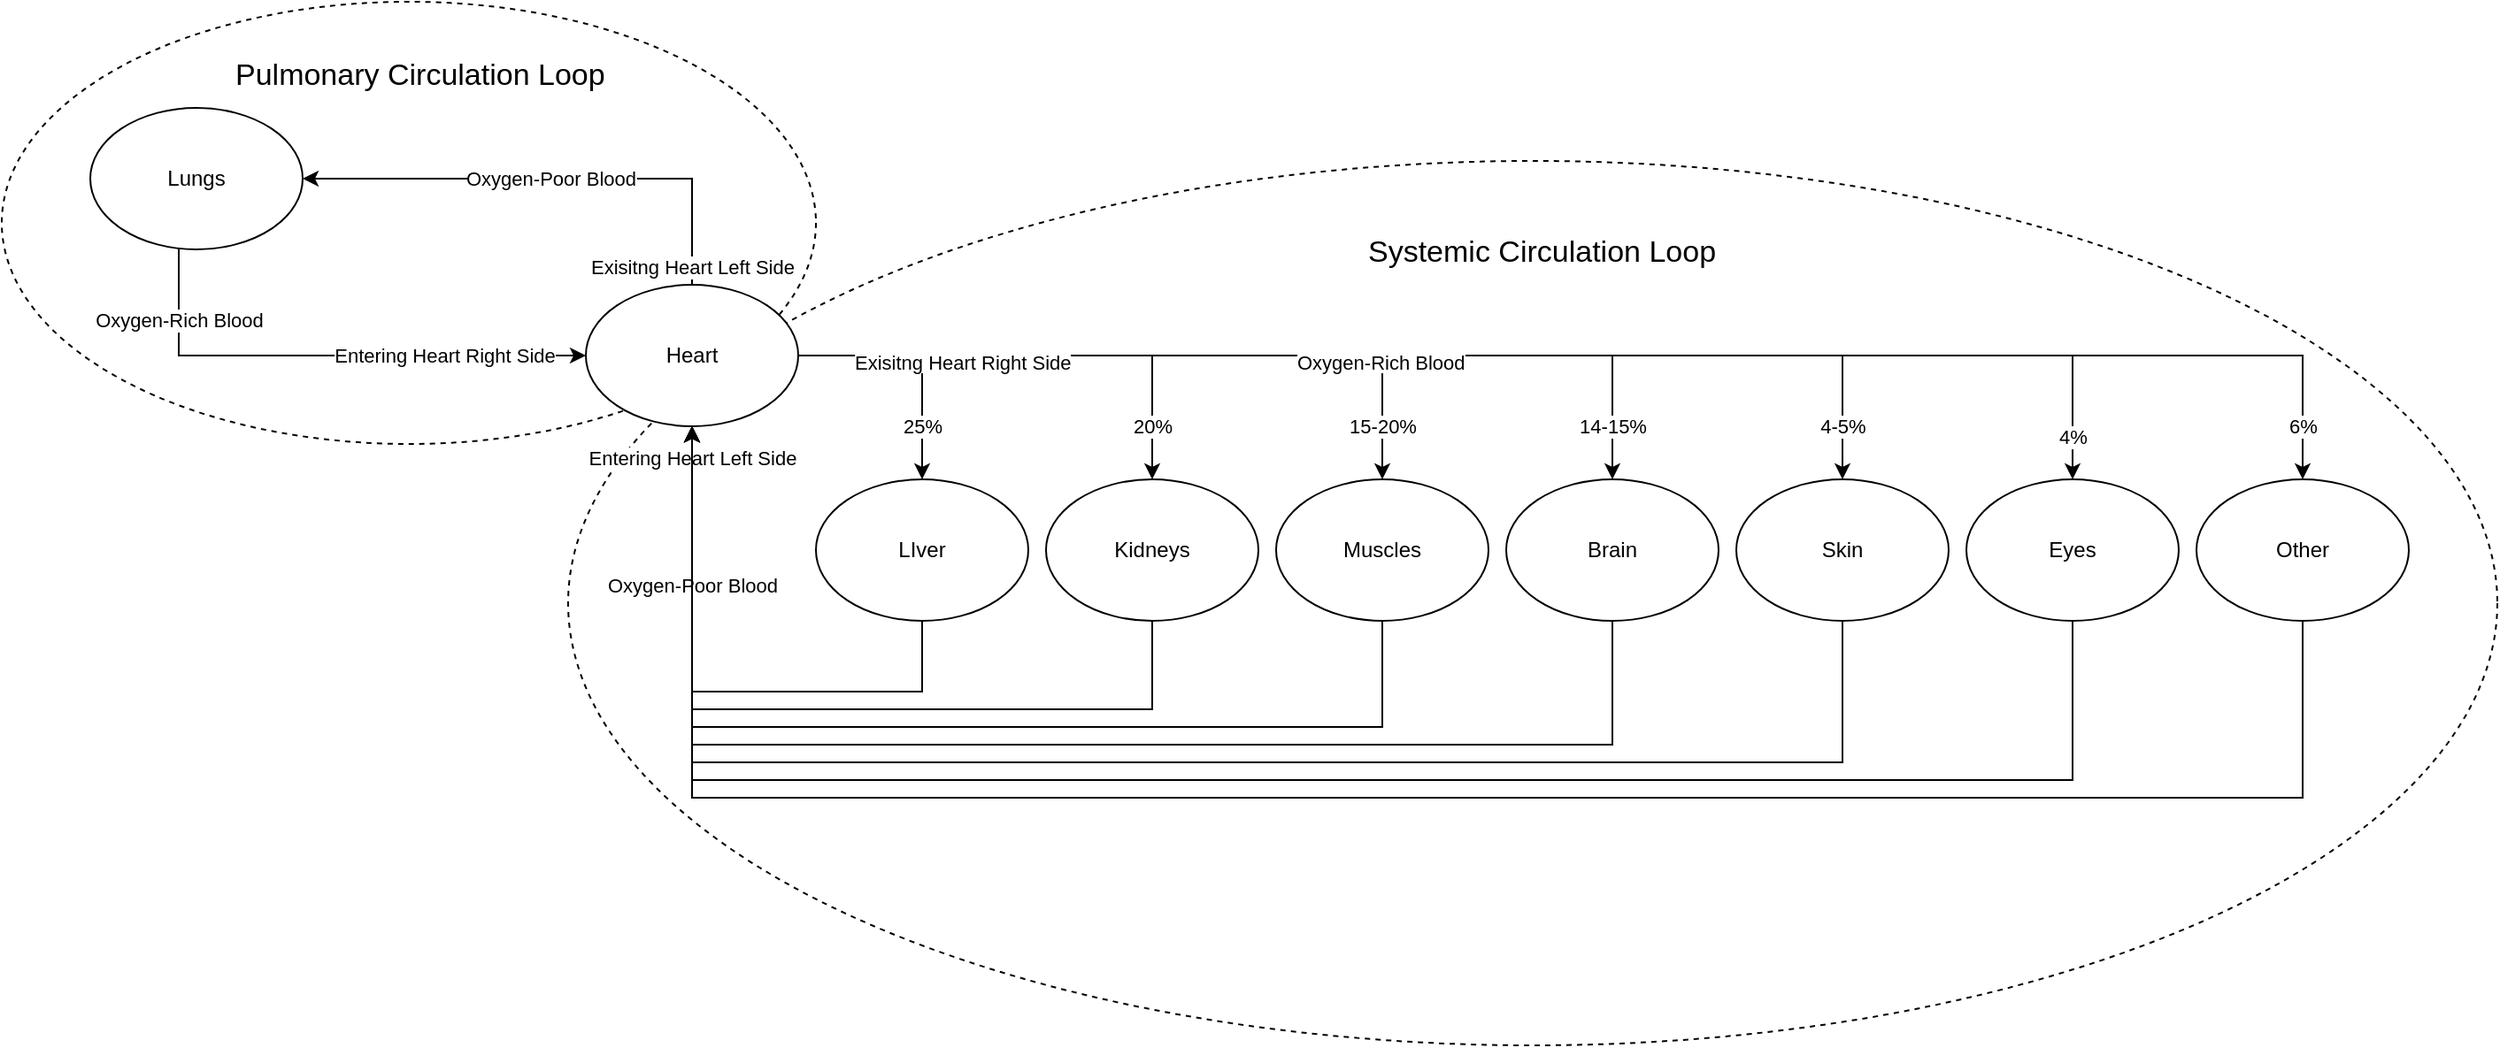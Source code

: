<mxfile version="27.0.5">
  <diagram name="Page-1" id="CE4jEMbM0nliWhfG_-so">
    <mxGraphModel dx="1426" dy="846" grid="1" gridSize="10" guides="1" tooltips="1" connect="1" arrows="1" fold="1" page="1" pageScale="1" pageWidth="850" pageHeight="1100" math="0" shadow="0">
      <root>
        <mxCell id="0" />
        <mxCell id="1" parent="0" />
        <mxCell id="c7JsC_-ocjtzcRyKU20d-22" value="" style="ellipse;whiteSpace=wrap;html=1;fillColor=none;dashed=1;" parent="1" vertex="1">
          <mxGeometry x="370" y="260" width="1090" height="500" as="geometry" />
        </mxCell>
        <mxCell id="c7JsC_-ocjtzcRyKU20d-21" value="" style="ellipse;whiteSpace=wrap;html=1;fillColor=none;dashed=1;" parent="1" vertex="1">
          <mxGeometry x="50" y="170" width="460" height="250" as="geometry" />
        </mxCell>
        <mxCell id="c7JsC_-ocjtzcRyKU20d-27" value="&lt;span style=&quot;color: rgb(0, 0, 0); font-family: Helvetica; font-size: 11px; font-style: normal; font-variant-ligatures: normal; font-variant-caps: normal; font-weight: 400; letter-spacing: normal; orphans: 2; text-align: center; text-indent: 0px; text-transform: none; widows: 2; word-spacing: 0px; -webkit-text-stroke-width: 0px; white-space: nowrap; background-color: rgb(255, 255, 255); text-decoration-thickness: initial; text-decoration-style: initial; text-decoration-color: initial; display: inline !important; float: none;&quot;&gt;Oxygen-Rich Blood&lt;/span&gt;" style="edgeStyle=orthogonalEdgeStyle;rounded=0;orthogonalLoop=1;jettySize=auto;html=1;entryX=0;entryY=0.5;entryDx=0;entryDy=0;" parent="1" source="c7JsC_-ocjtzcRyKU20d-1" target="c7JsC_-ocjtzcRyKU20d-2" edge="1">
          <mxGeometry x="-0.721" relative="1" as="geometry">
            <Array as="points">
              <mxPoint x="150" y="370" />
            </Array>
            <mxPoint as="offset" />
          </mxGeometry>
        </mxCell>
        <mxCell id="Gt7m7xB6mIpf4kIwqGAb-15" value="Entering Heart Right Side" style="edgeLabel;html=1;align=center;verticalAlign=middle;resizable=0;points=[];" vertex="1" connectable="0" parent="c7JsC_-ocjtzcRyKU20d-27">
          <mxGeometry x="0.539" y="-4" relative="1" as="geometry">
            <mxPoint x="-13" y="-4" as="offset" />
          </mxGeometry>
        </mxCell>
        <mxCell id="c7JsC_-ocjtzcRyKU20d-1" value="Lungs" style="ellipse;whiteSpace=wrap;html=1;" parent="1" vertex="1">
          <mxGeometry x="100" y="230" width="120" height="80" as="geometry" />
        </mxCell>
        <mxCell id="c7JsC_-ocjtzcRyKU20d-39" style="edgeStyle=orthogonalEdgeStyle;rounded=0;orthogonalLoop=1;jettySize=auto;html=1;entryX=0.5;entryY=1;entryDx=0;entryDy=0;exitX=0.5;exitY=1;exitDx=0;exitDy=0;" parent="1" source="c7JsC_-ocjtzcRyKU20d-5" target="c7JsC_-ocjtzcRyKU20d-2" edge="1">
          <mxGeometry relative="1" as="geometry">
            <Array as="points">
              <mxPoint x="960" y="590" />
              <mxPoint x="440" y="590" />
            </Array>
          </mxGeometry>
        </mxCell>
        <mxCell id="c7JsC_-ocjtzcRyKU20d-5" value="Brain" style="ellipse;whiteSpace=wrap;html=1;" parent="1" vertex="1">
          <mxGeometry x="900" y="440" width="120" height="80" as="geometry" />
        </mxCell>
        <mxCell id="c7JsC_-ocjtzcRyKU20d-40" style="edgeStyle=orthogonalEdgeStyle;rounded=0;orthogonalLoop=1;jettySize=auto;html=1;entryX=0.5;entryY=1;entryDx=0;entryDy=0;exitX=0.5;exitY=1;exitDx=0;exitDy=0;" parent="1" source="c7JsC_-ocjtzcRyKU20d-10" target="c7JsC_-ocjtzcRyKU20d-2" edge="1">
          <mxGeometry relative="1" as="geometry">
            <Array as="points">
              <mxPoint x="1090" y="600" />
              <mxPoint x="440" y="600" />
            </Array>
          </mxGeometry>
        </mxCell>
        <mxCell id="c7JsC_-ocjtzcRyKU20d-10" value="Skin" style="ellipse;whiteSpace=wrap;html=1;" parent="1" vertex="1">
          <mxGeometry x="1030" y="440" width="120" height="80" as="geometry" />
        </mxCell>
        <mxCell id="c7JsC_-ocjtzcRyKU20d-41" style="edgeStyle=orthogonalEdgeStyle;rounded=0;orthogonalLoop=1;jettySize=auto;html=1;entryX=0.5;entryY=1;entryDx=0;entryDy=0;exitX=0.5;exitY=1;exitDx=0;exitDy=0;" parent="1" source="c7JsC_-ocjtzcRyKU20d-11" target="c7JsC_-ocjtzcRyKU20d-2" edge="1">
          <mxGeometry relative="1" as="geometry">
            <Array as="points">
              <mxPoint x="1220" y="610" />
              <mxPoint x="440" y="610" />
            </Array>
          </mxGeometry>
        </mxCell>
        <mxCell id="c7JsC_-ocjtzcRyKU20d-11" value="Eyes" style="ellipse;whiteSpace=wrap;html=1;" parent="1" vertex="1">
          <mxGeometry x="1160" y="440" width="120" height="80" as="geometry" />
        </mxCell>
        <mxCell id="c7JsC_-ocjtzcRyKU20d-38" style="edgeStyle=orthogonalEdgeStyle;rounded=0;orthogonalLoop=1;jettySize=auto;html=1;entryX=0.5;entryY=1;entryDx=0;entryDy=0;exitX=0.5;exitY=1;exitDx=0;exitDy=0;" parent="1" source="c7JsC_-ocjtzcRyKU20d-12" target="c7JsC_-ocjtzcRyKU20d-2" edge="1">
          <mxGeometry relative="1" as="geometry">
            <Array as="points">
              <mxPoint x="830" y="580" />
              <mxPoint x="440" y="580" />
            </Array>
          </mxGeometry>
        </mxCell>
        <mxCell id="c7JsC_-ocjtzcRyKU20d-12" value="Muscles" style="ellipse;whiteSpace=wrap;html=1;" parent="1" vertex="1">
          <mxGeometry x="770" y="440" width="120" height="80" as="geometry" />
        </mxCell>
        <mxCell id="c7JsC_-ocjtzcRyKU20d-36" style="edgeStyle=orthogonalEdgeStyle;rounded=0;orthogonalLoop=1;jettySize=auto;html=1;entryX=0.5;entryY=1;entryDx=0;entryDy=0;" parent="1" source="c7JsC_-ocjtzcRyKU20d-13" target="c7JsC_-ocjtzcRyKU20d-2" edge="1">
          <mxGeometry relative="1" as="geometry">
            <Array as="points">
              <mxPoint x="700" y="570" />
              <mxPoint x="440" y="570" />
            </Array>
          </mxGeometry>
        </mxCell>
        <mxCell id="c7JsC_-ocjtzcRyKU20d-13" value="Kidneys" style="ellipse;whiteSpace=wrap;html=1;" parent="1" vertex="1">
          <mxGeometry x="640" y="440" width="120" height="80" as="geometry" />
        </mxCell>
        <mxCell id="c7JsC_-ocjtzcRyKU20d-37" value="Oxygen-Poor Blood" style="edgeStyle=orthogonalEdgeStyle;rounded=0;orthogonalLoop=1;jettySize=auto;html=1;entryX=0.5;entryY=1;entryDx=0;entryDy=0;exitX=0.5;exitY=1;exitDx=0;exitDy=0;" parent="1" source="c7JsC_-ocjtzcRyKU20d-14" target="c7JsC_-ocjtzcRyKU20d-2" edge="1">
          <mxGeometry x="0.438" relative="1" as="geometry">
            <Array as="points">
              <mxPoint x="570" y="560" />
              <mxPoint x="440" y="560" />
            </Array>
            <mxPoint as="offset" />
          </mxGeometry>
        </mxCell>
        <mxCell id="Gt7m7xB6mIpf4kIwqGAb-14" value="Entering Heart Left Side" style="edgeLabel;html=1;align=center;verticalAlign=middle;resizable=0;points=[];" vertex="1" connectable="0" parent="c7JsC_-ocjtzcRyKU20d-37">
          <mxGeometry x="0.887" relative="1" as="geometry">
            <mxPoint as="offset" />
          </mxGeometry>
        </mxCell>
        <mxCell id="c7JsC_-ocjtzcRyKU20d-14" value="LIver" style="ellipse;whiteSpace=wrap;html=1;" parent="1" vertex="1">
          <mxGeometry x="510" y="440" width="120" height="80" as="geometry" />
        </mxCell>
        <mxCell id="c7JsC_-ocjtzcRyKU20d-29" value="20%" style="edgeStyle=orthogonalEdgeStyle;rounded=0;orthogonalLoop=1;jettySize=auto;html=1;entryX=0.5;entryY=0;entryDx=0;entryDy=0;" parent="1" source="c7JsC_-ocjtzcRyKU20d-2" target="c7JsC_-ocjtzcRyKU20d-13" edge="1">
          <mxGeometry x="0.778" relative="1" as="geometry">
            <mxPoint as="offset" />
          </mxGeometry>
        </mxCell>
        <mxCell id="c7JsC_-ocjtzcRyKU20d-30" value="25%" style="edgeStyle=orthogonalEdgeStyle;rounded=0;orthogonalLoop=1;jettySize=auto;html=1;entryX=0.5;entryY=0;entryDx=0;entryDy=0;" parent="1" source="c7JsC_-ocjtzcRyKU20d-2" target="c7JsC_-ocjtzcRyKU20d-14" edge="1">
          <mxGeometry x="0.571" relative="1" as="geometry">
            <mxPoint as="offset" />
          </mxGeometry>
        </mxCell>
        <mxCell id="c7JsC_-ocjtzcRyKU20d-31" value="15-20%" style="edgeStyle=orthogonalEdgeStyle;rounded=0;orthogonalLoop=1;jettySize=auto;html=1;entryX=0.5;entryY=0;entryDx=0;entryDy=0;" parent="1" source="c7JsC_-ocjtzcRyKU20d-2" target="c7JsC_-ocjtzcRyKU20d-12" edge="1">
          <mxGeometry x="0.85" relative="1" as="geometry">
            <mxPoint as="offset" />
          </mxGeometry>
        </mxCell>
        <mxCell id="c7JsC_-ocjtzcRyKU20d-32" value="14-15%" style="edgeStyle=orthogonalEdgeStyle;rounded=0;orthogonalLoop=1;jettySize=auto;html=1;" parent="1" source="c7JsC_-ocjtzcRyKU20d-2" target="c7JsC_-ocjtzcRyKU20d-5" edge="1">
          <mxGeometry x="0.887" relative="1" as="geometry">
            <mxPoint as="offset" />
          </mxGeometry>
        </mxCell>
        <mxCell id="c7JsC_-ocjtzcRyKU20d-33" value="4-5%" style="edgeStyle=orthogonalEdgeStyle;rounded=0;orthogonalLoop=1;jettySize=auto;html=1;entryX=0.5;entryY=0;entryDx=0;entryDy=0;" parent="1" source="c7JsC_-ocjtzcRyKU20d-2" target="c7JsC_-ocjtzcRyKU20d-10" edge="1">
          <mxGeometry x="0.909" relative="1" as="geometry">
            <mxPoint as="offset" />
          </mxGeometry>
        </mxCell>
        <mxCell id="c7JsC_-ocjtzcRyKU20d-34" value="4%" style="edgeStyle=orthogonalEdgeStyle;rounded=0;orthogonalLoop=1;jettySize=auto;html=1;entryX=0.5;entryY=0;entryDx=0;entryDy=0;" parent="1" source="Gt7m7xB6mIpf4kIwqGAb-20" target="c7JsC_-ocjtzcRyKU20d-11" edge="1">
          <mxGeometry x="0.924" relative="1" as="geometry">
            <mxPoint as="offset" />
          </mxGeometry>
        </mxCell>
        <mxCell id="c7JsC_-ocjtzcRyKU20d-42" value="Oxygen-Poor Blood" style="edgeStyle=orthogonalEdgeStyle;rounded=0;orthogonalLoop=1;jettySize=auto;html=1;entryX=1;entryY=0.5;entryDx=0;entryDy=0;exitX=0.5;exitY=0;exitDx=0;exitDy=0;" parent="1" source="c7JsC_-ocjtzcRyKU20d-2" target="c7JsC_-ocjtzcRyKU20d-1" edge="1">
          <mxGeometry relative="1" as="geometry" />
        </mxCell>
        <mxCell id="Gt7m7xB6mIpf4kIwqGAb-16" value="Exisitng Heart Left Side" style="edgeLabel;html=1;align=center;verticalAlign=middle;resizable=0;points=[];" vertex="1" connectable="0" parent="c7JsC_-ocjtzcRyKU20d-42">
          <mxGeometry x="-0.836" relative="1" as="geometry">
            <mxPoint y="13" as="offset" />
          </mxGeometry>
        </mxCell>
        <mxCell id="Gt7m7xB6mIpf4kIwqGAb-25" value="6%" style="edgeStyle=orthogonalEdgeStyle;rounded=0;orthogonalLoop=1;jettySize=auto;html=1;entryX=0.5;entryY=0;entryDx=0;entryDy=0;" edge="1" parent="1" source="c7JsC_-ocjtzcRyKU20d-2" target="Gt7m7xB6mIpf4kIwqGAb-24">
          <mxGeometry x="0.935" relative="1" as="geometry">
            <mxPoint as="offset" />
          </mxGeometry>
        </mxCell>
        <mxCell id="c7JsC_-ocjtzcRyKU20d-2" value="Heart" style="ellipse;whiteSpace=wrap;html=1;" parent="1" vertex="1">
          <mxGeometry x="380" y="330" width="120" height="80" as="geometry" />
        </mxCell>
        <mxCell id="c7JsC_-ocjtzcRyKU20d-23" value="Systemic Circulation Loop" style="text;fontColor=default;whiteSpace=wrap;html=1;fontSize=17;" parent="1" vertex="1">
          <mxGeometry x="820" y="295" width="200" height="35" as="geometry" />
        </mxCell>
        <mxCell id="c7JsC_-ocjtzcRyKU20d-43" value="Pulmonary Circulation Loop" style="text;fontColor=default;whiteSpace=wrap;html=1;fontSize=17;" parent="1" vertex="1">
          <mxGeometry x="180" y="195" width="230" height="35" as="geometry" />
        </mxCell>
        <mxCell id="Gt7m7xB6mIpf4kIwqGAb-17" value="&lt;span style=&quot;color: rgb(0, 0, 0); font-family: Helvetica; font-size: 11px; font-style: normal; font-variant-ligatures: normal; font-variant-caps: normal; font-weight: 400; letter-spacing: normal; orphans: 2; text-align: center; text-indent: 0px; text-transform: none; widows: 2; word-spacing: 0px; -webkit-text-stroke-width: 0px; white-space: nowrap; background-color: rgb(255, 255, 255); text-decoration-thickness: initial; text-decoration-style: initial; text-decoration-color: initial; display: inline !important; float: none;&quot;&gt;Oxygen-Rich Blood&lt;/span&gt;" style="text;whiteSpace=wrap;html=1;" vertex="1" parent="1">
          <mxGeometry x="780" y="360" width="130" height="40" as="geometry" />
        </mxCell>
        <mxCell id="Gt7m7xB6mIpf4kIwqGAb-20" value="&lt;span style=&quot;color: rgb(0, 0, 0); font-family: Helvetica; font-size: 11px; font-style: normal; font-variant-ligatures: normal; font-variant-caps: normal; font-weight: 400; letter-spacing: normal; orphans: 2; text-align: center; text-indent: 0px; text-transform: none; widows: 2; word-spacing: 0px; -webkit-text-stroke-width: 0px; white-space: nowrap; background-color: rgb(255, 255, 255); text-decoration-thickness: initial; text-decoration-style: initial; text-decoration-color: initial; display: inline !important; float: none;&quot;&gt;Exisitng Heart Right Side&lt;/span&gt;" style="text;whiteSpace=wrap;html=1;" vertex="1" parent="1">
          <mxGeometry x="530" y="360" width="120" height="20" as="geometry" />
        </mxCell>
        <mxCell id="Gt7m7xB6mIpf4kIwqGAb-26" style="edgeStyle=orthogonalEdgeStyle;rounded=0;orthogonalLoop=1;jettySize=auto;html=1;entryX=0.5;entryY=1;entryDx=0;entryDy=0;" edge="1" parent="1" source="Gt7m7xB6mIpf4kIwqGAb-24" target="c7JsC_-ocjtzcRyKU20d-2">
          <mxGeometry relative="1" as="geometry">
            <Array as="points">
              <mxPoint x="1350" y="620" />
              <mxPoint x="440" y="620" />
            </Array>
          </mxGeometry>
        </mxCell>
        <mxCell id="Gt7m7xB6mIpf4kIwqGAb-24" value="Other" style="ellipse;whiteSpace=wrap;html=1;" vertex="1" parent="1">
          <mxGeometry x="1290" y="440" width="120" height="80" as="geometry" />
        </mxCell>
      </root>
    </mxGraphModel>
  </diagram>
</mxfile>
